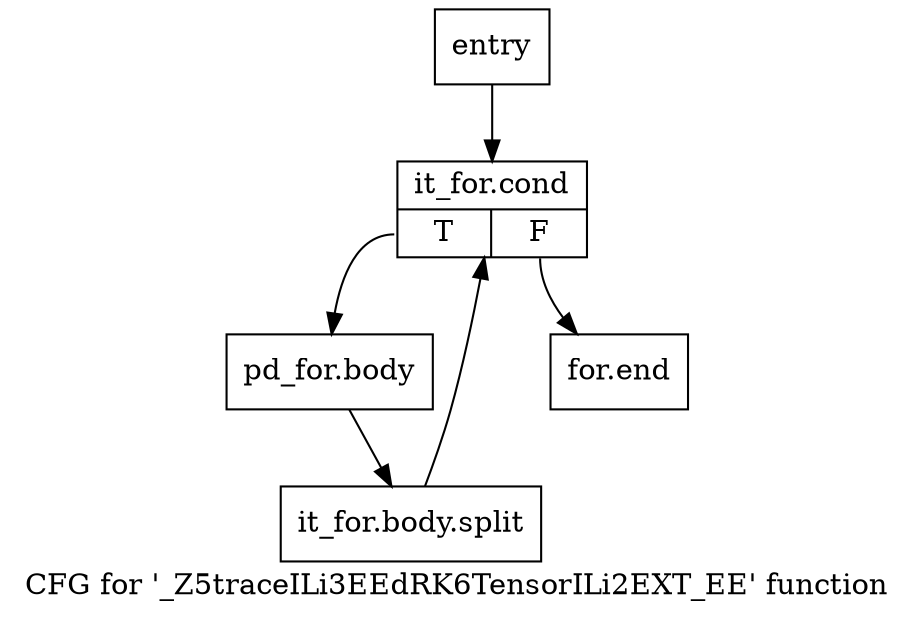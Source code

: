 digraph "CFG for '_Z5traceILi3EEdRK6TensorILi2EXT_EE' function" {
	label="CFG for '_Z5traceILi3EEdRK6TensorILi2EXT_EE' function";

	Node0x3d6b5d0 [shape=record,label="{entry}"];
	Node0x3d6b5d0 -> Node0x3d6b620;
	Node0x3d6b620 [shape=record,label="{it_for.cond|{<s0>T|<s1>F}}"];
	Node0x3d6b620:s0 -> Node0x3d6b670;
	Node0x3d6b620:s1 -> Node0x3d6b6c0;
	Node0x3d6b670 [shape=record,label="{pd_for.body}"];
	Node0x3d6b670 -> Node0x9bd1480;
	Node0x9bd1480 [shape=record,label="{it_for.body.split}"];
	Node0x9bd1480 -> Node0x3d6b620;
	Node0x3d6b6c0 [shape=record,label="{for.end}"];
}
